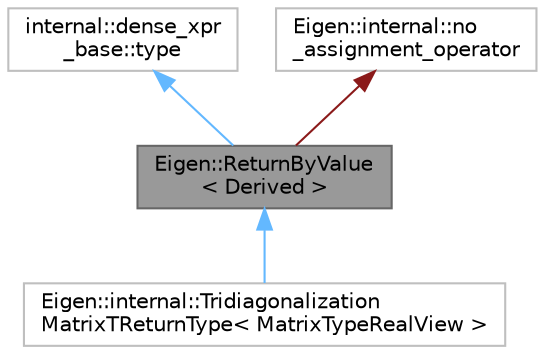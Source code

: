 digraph "Eigen::ReturnByValue&lt; Derived &gt;"
{
 // LATEX_PDF_SIZE
  bgcolor="transparent";
  edge [fontname=Helvetica,fontsize=10,labelfontname=Helvetica,labelfontsize=10];
  node [fontname=Helvetica,fontsize=10,shape=box,height=0.2,width=0.4];
  Node1 [id="Node000001",label="Eigen::ReturnByValue\l\< Derived \>",height=0.2,width=0.4,color="gray40", fillcolor="grey60", style="filled", fontcolor="black",tooltip=" "];
  Node2 -> Node1 [id="edge4_Node000001_Node000002",dir="back",color="steelblue1",style="solid",tooltip=" "];
  Node2 [id="Node000002",label="internal::dense_xpr\l_base::type",height=0.2,width=0.4,color="grey75", fillcolor="white", style="filled",tooltip=" "];
  Node3 -> Node1 [id="edge5_Node000001_Node000003",dir="back",color="firebrick4",style="solid",tooltip=" "];
  Node3 [id="Node000003",label="Eigen::internal::no\l_assignment_operator",height=0.2,width=0.4,color="grey75", fillcolor="white", style="filled",URL="$classEigen_1_1internal_1_1no__assignment__operator.html",tooltip=" "];
  Node1 -> Node4 [id="edge6_Node000001_Node000004",dir="back",color="steelblue1",style="solid",tooltip=" "];
  Node4 [id="Node000004",label="Eigen::internal::Tridiagonalization\lMatrixTReturnType\< MatrixTypeRealView \>",height=0.2,width=0.4,color="grey75", fillcolor="white", style="filled",URL="$structEigen_1_1internal_1_1TridiagonalizationMatrixTReturnType.html",tooltip=" "];
}
